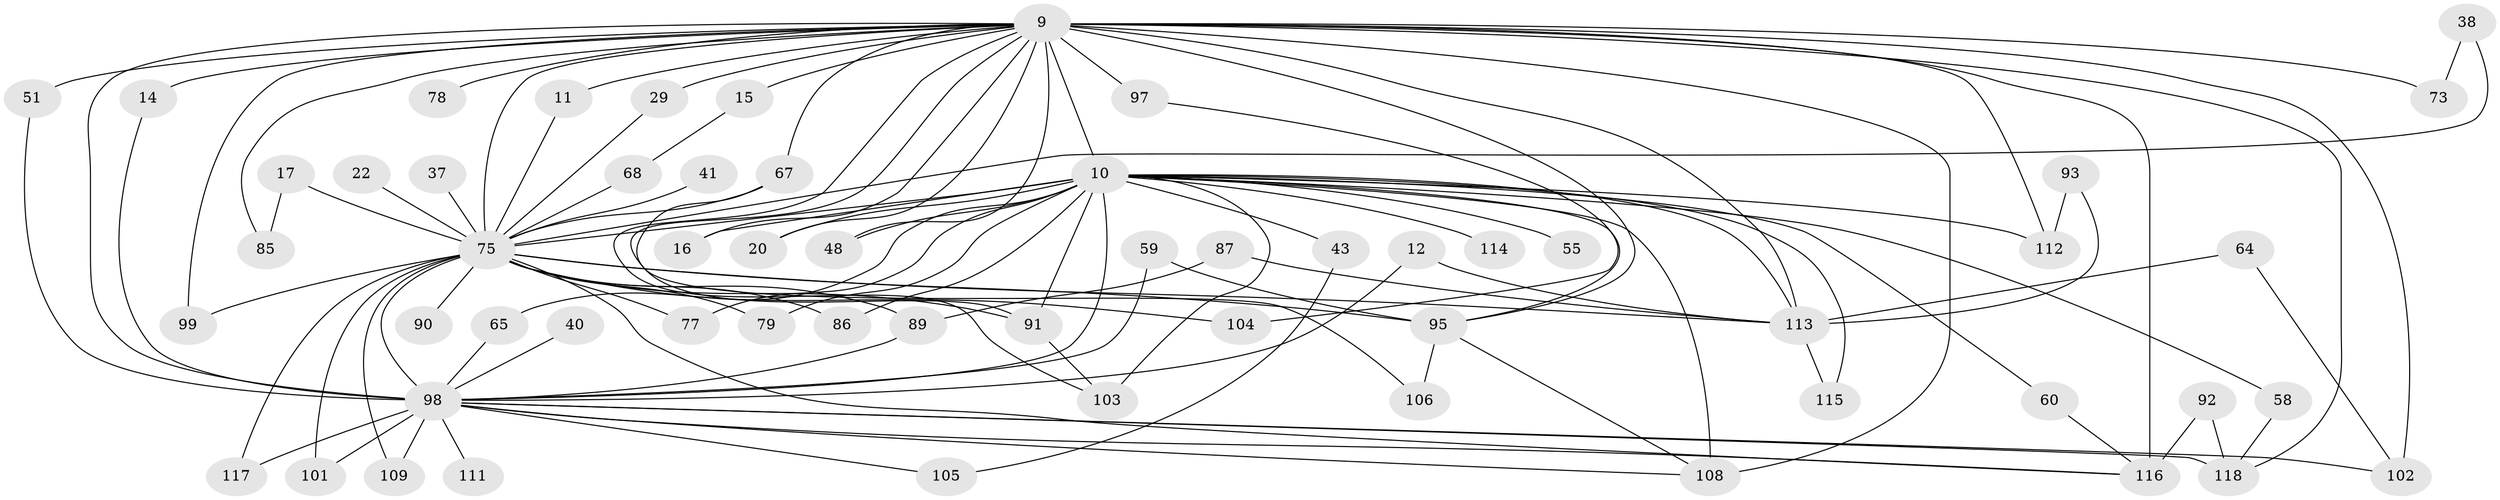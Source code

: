 // original degree distribution, {31: 0.00847457627118644, 20: 0.01694915254237288, 18: 0.00847457627118644, 25: 0.00847457627118644, 27: 0.00847457627118644, 26: 0.00847457627118644, 12: 0.00847457627118644, 23: 0.00847457627118644, 30: 0.00847457627118644, 2: 0.5508474576271186, 3: 0.211864406779661, 5: 0.025423728813559324, 4: 0.0847457627118644, 6: 0.0423728813559322}
// Generated by graph-tools (version 1.1) at 2025/45/03/09/25 04:45:17]
// undirected, 59 vertices, 109 edges
graph export_dot {
graph [start="1"]
  node [color=gray90,style=filled];
  9 [super="+4+1"];
  10 [super="+7"];
  11;
  12;
  14;
  15;
  16;
  17;
  20;
  22;
  29;
  37;
  38;
  40;
  41;
  43;
  48;
  51;
  55;
  58;
  59;
  60;
  64;
  65;
  67 [super="+49+63"];
  68;
  73 [super="+31"];
  75 [super="+47+6"];
  77;
  78;
  79;
  85;
  86;
  87;
  89 [super="+69"];
  90;
  91 [super="+18+76"];
  92;
  93;
  95 [super="+70+33+94+36+50+46"];
  97;
  98 [super="+21+62+83"];
  99;
  101;
  102 [super="+35"];
  103 [super="+25+61"];
  104;
  105;
  106;
  108 [super="+82+100"];
  109;
  111;
  112 [super="+88+84"];
  113 [super="+19+54+110"];
  114;
  115;
  116 [super="+71+57+74"];
  117;
  118 [super="+24+81"];
  9 -- 10 [weight=6];
  9 -- 15 [weight=2];
  9 -- 97 [weight=2];
  9 -- 75 [weight=7];
  9 -- 78 [weight=2];
  9 -- 85;
  9 -- 29;
  9 -- 98 [weight=12];
  9 -- 48;
  9 -- 113 [weight=9];
  9 -- 51;
  9 -- 103;
  9 -- 67 [weight=2];
  9 -- 11;
  9 -- 73 [weight=3];
  9 -- 14;
  9 -- 16;
  9 -- 20;
  9 -- 99;
  9 -- 102 [weight=2];
  9 -- 118 [weight=2];
  9 -- 116 [weight=7];
  9 -- 95 [weight=2];
  9 -- 91 [weight=2];
  9 -- 112;
  9 -- 108 [weight=2];
  10 -- 16;
  10 -- 20;
  10 -- 43 [weight=2];
  10 -- 55 [weight=2];
  10 -- 60;
  10 -- 65;
  10 -- 108 [weight=4];
  10 -- 112 [weight=3];
  10 -- 114 [weight=2];
  10 -- 115;
  10 -- 77;
  10 -- 79;
  10 -- 86;
  10 -- 103 [weight=2];
  10 -- 48;
  10 -- 58;
  10 -- 98 [weight=9];
  10 -- 95 [weight=2];
  10 -- 75 [weight=4];
  10 -- 91;
  10 -- 113;
  11 -- 75;
  12 -- 113;
  12 -- 98 [weight=2];
  14 -- 98;
  15 -- 68;
  17 -- 85;
  17 -- 75 [weight=2];
  22 -- 75;
  29 -- 75;
  37 -- 75 [weight=2];
  38 -- 73;
  38 -- 75;
  40 -- 98;
  41 -- 75;
  43 -- 105;
  51 -- 98;
  58 -- 118;
  59 -- 95;
  59 -- 98;
  60 -- 116;
  64 -- 102;
  64 -- 113;
  65 -- 98;
  67 -- 106;
  67 -- 75 [weight=2];
  68 -- 75;
  75 -- 77;
  75 -- 79;
  75 -- 86;
  75 -- 89 [weight=2];
  75 -- 90 [weight=2];
  75 -- 95 [weight=5];
  75 -- 99;
  75 -- 101;
  75 -- 104;
  75 -- 109;
  75 -- 113;
  75 -- 117;
  75 -- 91 [weight=2];
  75 -- 98 [weight=7];
  75 -- 116;
  87 -- 89;
  87 -- 113;
  89 -- 98;
  91 -- 103;
  92 -- 118;
  92 -- 116;
  93 -- 112;
  93 -- 113;
  95 -- 106;
  95 -- 108;
  97 -- 104;
  98 -- 117;
  98 -- 101;
  98 -- 102;
  98 -- 105;
  98 -- 108;
  98 -- 109;
  98 -- 111 [weight=2];
  98 -- 116;
  98 -- 118 [weight=3];
  113 -- 115;
}
